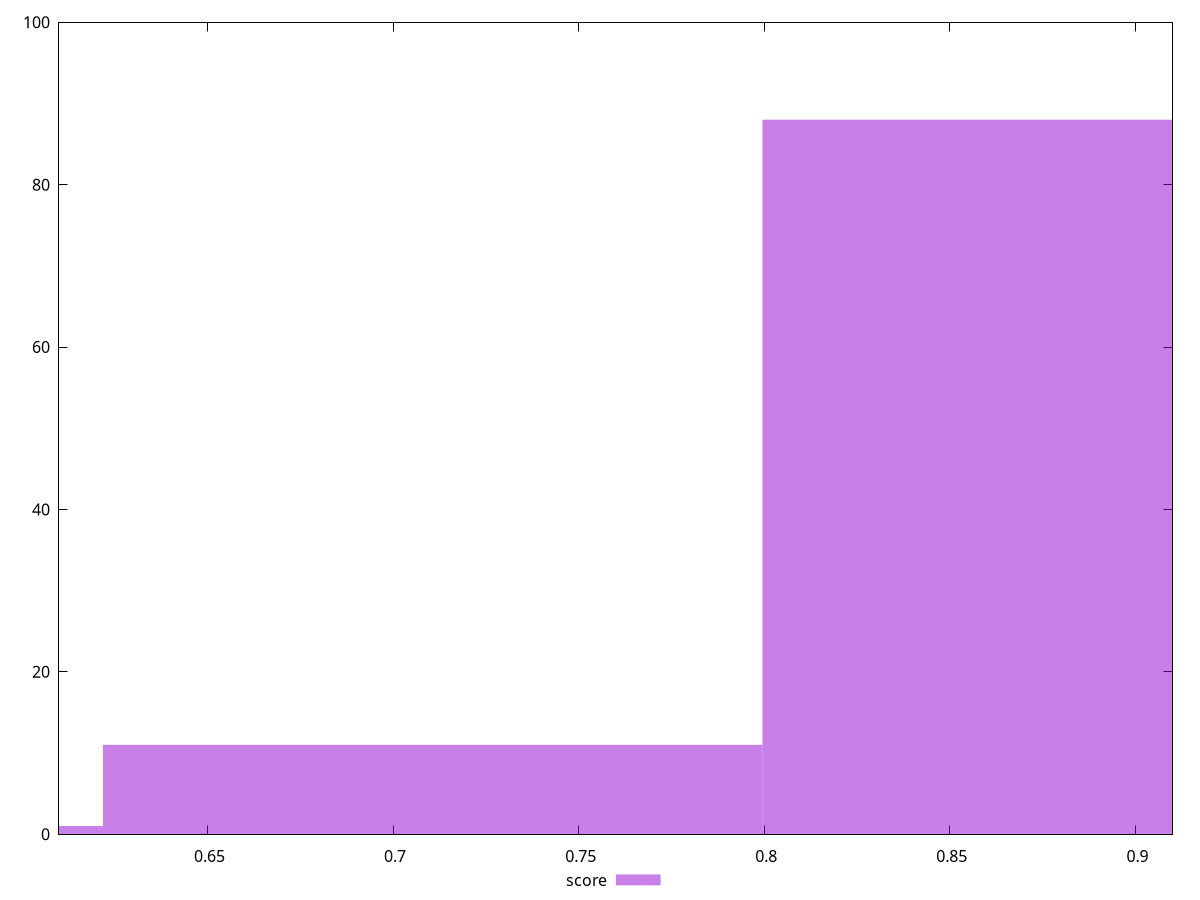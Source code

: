 reset

$score <<EOF
0.8883544980241589 88
0.7106835984193272 11
0.5330126988144954 1
EOF

set key outside below
set boxwidth 0.1776708996048318
set xrange [0.61:0.91]
set yrange [0:100]
set trange [0:100]
set style fill transparent solid 0.5 noborder
set terminal svg size 640, 490 enhanced background rgb 'white'
set output "report_00026_2021-02-22T21:38:55.199Z/interactive/samples/pages+cached+noadtech+nomedia/score/histogram.svg"

plot $score title "score" with boxes

reset

